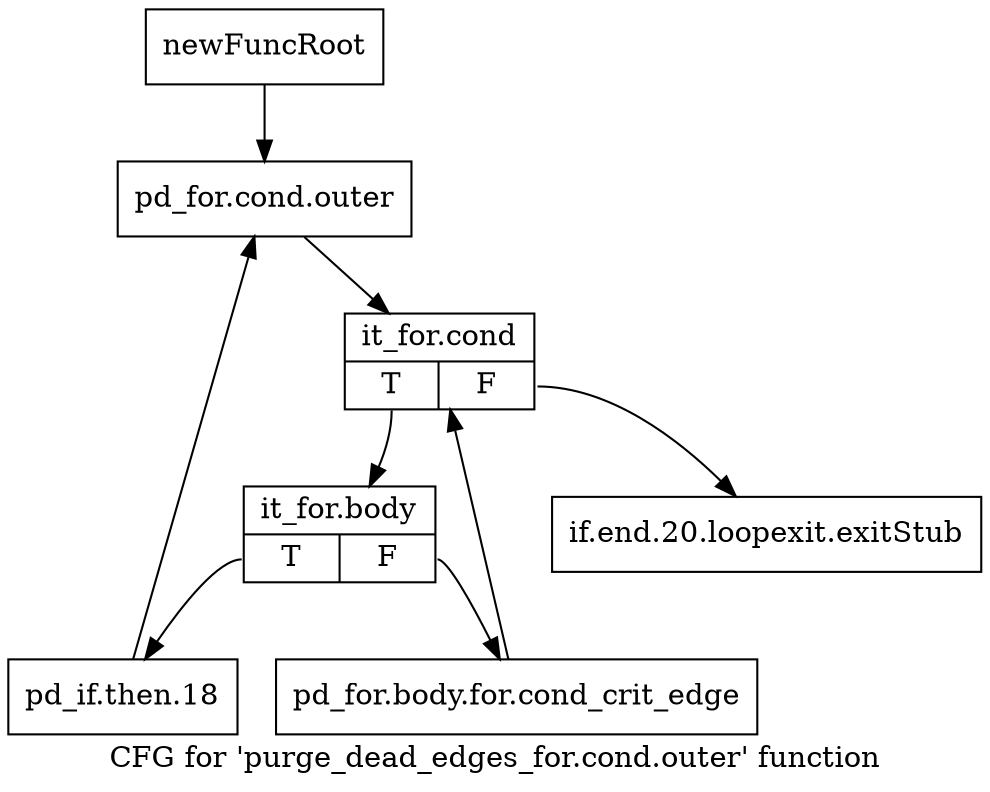 digraph "CFG for 'purge_dead_edges_for.cond.outer' function" {
	label="CFG for 'purge_dead_edges_for.cond.outer' function";

	Node0xa5bb030 [shape=record,label="{newFuncRoot}"];
	Node0xa5bb030 -> Node0xa5bb480;
	Node0xa5bb080 [shape=record,label="{if.end.20.loopexit.exitStub}"];
	Node0xa5bb480 [shape=record,label="{pd_for.cond.outer}"];
	Node0xa5bb480 -> Node0xa5bb4d0;
	Node0xa5bb4d0 [shape=record,label="{it_for.cond|{<s0>T|<s1>F}}"];
	Node0xa5bb4d0:s0 -> Node0xa5bb520;
	Node0xa5bb4d0:s1 -> Node0xa5bb080;
	Node0xa5bb520 [shape=record,label="{it_for.body|{<s0>T|<s1>F}}"];
	Node0xa5bb520:s0 -> Node0xa5bb5c0;
	Node0xa5bb520:s1 -> Node0xa5bb570;
	Node0xa5bb570 [shape=record,label="{pd_for.body.for.cond_crit_edge}"];
	Node0xa5bb570 -> Node0xa5bb4d0;
	Node0xa5bb5c0 [shape=record,label="{pd_if.then.18}"];
	Node0xa5bb5c0 -> Node0xa5bb480;
}

